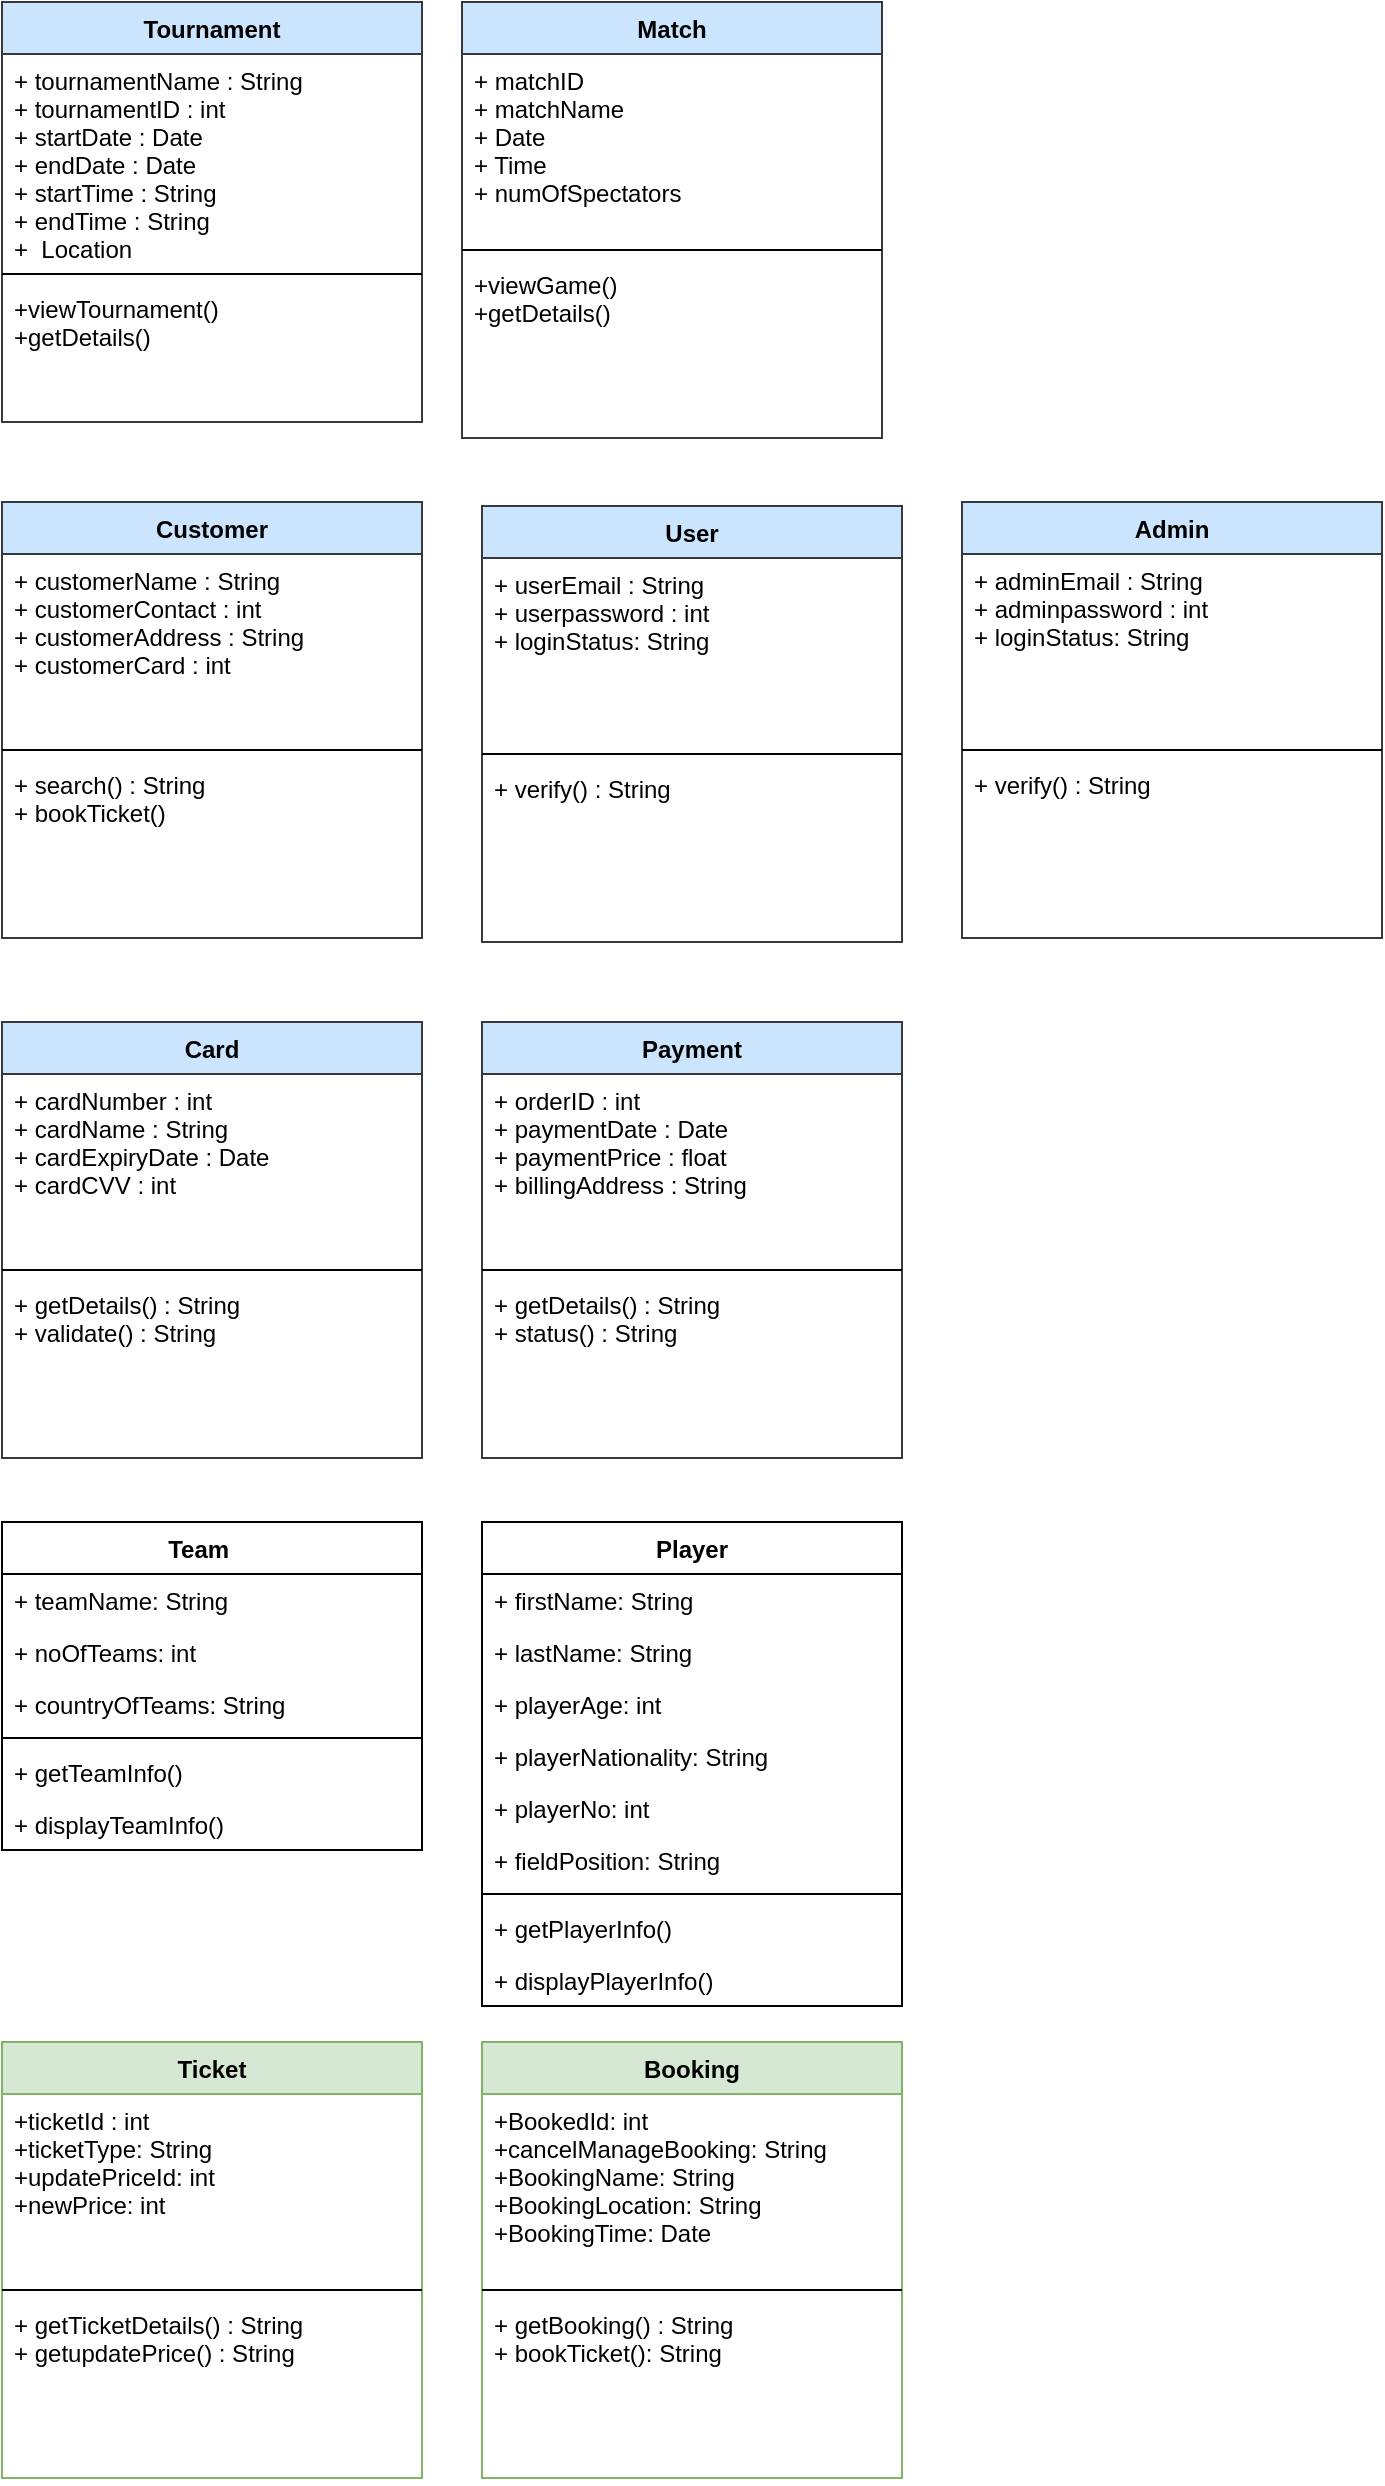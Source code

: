 <mxfile version="16.5.1" type="device"><diagram id="3vQWCCMsdnznFAsSoAzz" name="Page-1"><mxGraphModel dx="1422" dy="865" grid="1" gridSize="10" guides="1" tooltips="1" connect="1" arrows="1" fold="1" page="1" pageScale="1" pageWidth="850" pageHeight="1100" math="0" shadow="0"><root><mxCell id="0"/><mxCell id="1" parent="0"/><mxCell id="2He61HrRKC17P1RRRX-F-1" value="Tournament" style="swimlane;fontStyle=1;align=center;verticalAlign=top;childLayout=stackLayout;horizontal=1;startSize=26;horizontalStack=0;resizeParent=1;resizeParentMax=0;resizeLast=0;collapsible=1;marginBottom=0;fillColor=#cce5ff;strokeColor=#36393d;" parent="1" vertex="1"><mxGeometry x="80" y="80" width="210" height="210" as="geometry"><mxRectangle x="80" y="80" width="90" height="26" as="alternateBounds"/></mxGeometry></mxCell><mxCell id="2He61HrRKC17P1RRRX-F-2" value="+ tournamentName : String&#10;+ tournamentID : int &#10;+ startDate : Date&#10;+ endDate : Date&#10;+ startTime : String&#10;+ endTime : String&#10;+  Location" style="text;strokeColor=none;fillColor=none;align=left;verticalAlign=top;spacingLeft=4;spacingRight=4;overflow=hidden;rotatable=0;points=[[0,0.5],[1,0.5]];portConstraint=eastwest;" parent="2He61HrRKC17P1RRRX-F-1" vertex="1"><mxGeometry y="26" width="210" height="106" as="geometry"/></mxCell><mxCell id="2He61HrRKC17P1RRRX-F-3" value="" style="line;strokeWidth=1;fillColor=none;align=left;verticalAlign=middle;spacingTop=-1;spacingLeft=3;spacingRight=3;rotatable=0;labelPosition=right;points=[];portConstraint=eastwest;" parent="2He61HrRKC17P1RRRX-F-1" vertex="1"><mxGeometry y="132" width="210" height="8" as="geometry"/></mxCell><mxCell id="2He61HrRKC17P1RRRX-F-4" value="+viewTournament()&#10;+getDetails()" style="text;strokeColor=none;fillColor=none;align=left;verticalAlign=top;spacingLeft=4;spacingRight=4;overflow=hidden;rotatable=0;points=[[0,0.5],[1,0.5]];portConstraint=eastwest;" parent="2He61HrRKC17P1RRRX-F-1" vertex="1"><mxGeometry y="140" width="210" height="70" as="geometry"/></mxCell><mxCell id="2He61HrRKC17P1RRRX-F-8" value="Payment" style="swimlane;fontStyle=1;align=center;verticalAlign=top;childLayout=stackLayout;horizontal=1;startSize=26;horizontalStack=0;resizeParent=1;resizeParentMax=0;resizeLast=0;collapsible=1;marginBottom=0;fillColor=#cce5ff;strokeColor=#36393d;" parent="1" vertex="1"><mxGeometry x="320" y="590" width="210" height="218" as="geometry"><mxRectangle x="80" y="80" width="90" height="26" as="alternateBounds"/></mxGeometry></mxCell><mxCell id="2He61HrRKC17P1RRRX-F-9" value="+ orderID : int&#10;+ paymentDate : Date&#10;+ paymentPrice : float&#10;+ billingAddress : String" style="text;strokeColor=none;fillColor=none;align=left;verticalAlign=top;spacingLeft=4;spacingRight=4;overflow=hidden;rotatable=0;points=[[0,0.5],[1,0.5]];portConstraint=eastwest;" parent="2He61HrRKC17P1RRRX-F-8" vertex="1"><mxGeometry y="26" width="210" height="94" as="geometry"/></mxCell><mxCell id="2He61HrRKC17P1RRRX-F-10" value="" style="line;strokeWidth=1;fillColor=none;align=left;verticalAlign=middle;spacingTop=-1;spacingLeft=3;spacingRight=3;rotatable=0;labelPosition=right;points=[];portConstraint=eastwest;" parent="2He61HrRKC17P1RRRX-F-8" vertex="1"><mxGeometry y="120" width="210" height="8" as="geometry"/></mxCell><mxCell id="2He61HrRKC17P1RRRX-F-11" value="+ getDetails() : String&#10;+ status() : String" style="text;strokeColor=none;fillColor=none;align=left;verticalAlign=top;spacingLeft=4;spacingRight=4;overflow=hidden;rotatable=0;points=[[0,0.5],[1,0.5]];portConstraint=eastwest;" parent="2He61HrRKC17P1RRRX-F-8" vertex="1"><mxGeometry y="128" width="210" height="90" as="geometry"/></mxCell><mxCell id="2He61HrRKC17P1RRRX-F-12" value="Card" style="swimlane;fontStyle=1;align=center;verticalAlign=top;childLayout=stackLayout;horizontal=1;startSize=26;horizontalStack=0;resizeParent=1;resizeParentMax=0;resizeLast=0;collapsible=1;marginBottom=0;fillColor=#cce5ff;strokeColor=#36393d;" parent="1" vertex="1"><mxGeometry x="80" y="590" width="210" height="218" as="geometry"><mxRectangle x="80" y="80" width="90" height="26" as="alternateBounds"/></mxGeometry></mxCell><mxCell id="2He61HrRKC17P1RRRX-F-13" value="+ cardNumber : int&#10;+ cardName : String&#10;+ cardExpiryDate : Date&#10;+ cardCVV : int" style="text;strokeColor=none;fillColor=none;align=left;verticalAlign=top;spacingLeft=4;spacingRight=4;overflow=hidden;rotatable=0;points=[[0,0.5],[1,0.5]];portConstraint=eastwest;" parent="2He61HrRKC17P1RRRX-F-12" vertex="1"><mxGeometry y="26" width="210" height="94" as="geometry"/></mxCell><mxCell id="2He61HrRKC17P1RRRX-F-14" value="" style="line;strokeWidth=1;fillColor=none;align=left;verticalAlign=middle;spacingTop=-1;spacingLeft=3;spacingRight=3;rotatable=0;labelPosition=right;points=[];portConstraint=eastwest;" parent="2He61HrRKC17P1RRRX-F-12" vertex="1"><mxGeometry y="120" width="210" height="8" as="geometry"/></mxCell><mxCell id="2He61HrRKC17P1RRRX-F-15" value="+ getDetails() : String&#10;+ validate() : String" style="text;strokeColor=none;fillColor=none;align=left;verticalAlign=top;spacingLeft=4;spacingRight=4;overflow=hidden;rotatable=0;points=[[0,0.5],[1,0.5]];portConstraint=eastwest;" parent="2He61HrRKC17P1RRRX-F-12" vertex="1"><mxGeometry y="128" width="210" height="90" as="geometry"/></mxCell><mxCell id="2He61HrRKC17P1RRRX-F-16" value="Customer" style="swimlane;fontStyle=1;align=center;verticalAlign=top;childLayout=stackLayout;horizontal=1;startSize=26;horizontalStack=0;resizeParent=1;resizeParentMax=0;resizeLast=0;collapsible=1;marginBottom=0;fillColor=#cce5ff;strokeColor=#36393d;" parent="1" vertex="1"><mxGeometry x="80" y="330" width="210" height="218" as="geometry"><mxRectangle x="80" y="80" width="90" height="26" as="alternateBounds"/></mxGeometry></mxCell><mxCell id="2He61HrRKC17P1RRRX-F-17" value="+ customerName : String&#10;+ customerContact : int &#10;+ customerAddress : String&#10;+ customerCard : int" style="text;strokeColor=none;fillColor=none;align=left;verticalAlign=top;spacingLeft=4;spacingRight=4;overflow=hidden;rotatable=0;points=[[0,0.5],[1,0.5]];portConstraint=eastwest;" parent="2He61HrRKC17P1RRRX-F-16" vertex="1"><mxGeometry y="26" width="210" height="94" as="geometry"/></mxCell><mxCell id="2He61HrRKC17P1RRRX-F-18" value="" style="line;strokeWidth=1;fillColor=none;align=left;verticalAlign=middle;spacingTop=-1;spacingLeft=3;spacingRight=3;rotatable=0;labelPosition=right;points=[];portConstraint=eastwest;" parent="2He61HrRKC17P1RRRX-F-16" vertex="1"><mxGeometry y="120" width="210" height="8" as="geometry"/></mxCell><mxCell id="2He61HrRKC17P1RRRX-F-19" value="+ search() : String&#10;+ bookTicket()" style="text;strokeColor=none;fillColor=none;align=left;verticalAlign=top;spacingLeft=4;spacingRight=4;overflow=hidden;rotatable=0;points=[[0,0.5],[1,0.5]];portConstraint=eastwest;" parent="2He61HrRKC17P1RRRX-F-16" vertex="1"><mxGeometry y="128" width="210" height="90" as="geometry"/></mxCell><mxCell id="2He61HrRKC17P1RRRX-F-20" value="User" style="swimlane;fontStyle=1;align=center;verticalAlign=top;childLayout=stackLayout;horizontal=1;startSize=26;horizontalStack=0;resizeParent=1;resizeParentMax=0;resizeLast=0;collapsible=1;marginBottom=0;fillColor=#cce5ff;strokeColor=#36393d;" parent="1" vertex="1"><mxGeometry x="320" y="332" width="210" height="218" as="geometry"><mxRectangle x="80" y="80" width="90" height="26" as="alternateBounds"/></mxGeometry></mxCell><mxCell id="2He61HrRKC17P1RRRX-F-21" value="+ userEmail : String&#10;+ userpassword : int &#10;+ loginStatus: String&#10;" style="text;strokeColor=none;fillColor=none;align=left;verticalAlign=top;spacingLeft=4;spacingRight=4;overflow=hidden;rotatable=0;points=[[0,0.5],[1,0.5]];portConstraint=eastwest;" parent="2He61HrRKC17P1RRRX-F-20" vertex="1"><mxGeometry y="26" width="210" height="94" as="geometry"/></mxCell><mxCell id="2He61HrRKC17P1RRRX-F-22" value="" style="line;strokeWidth=1;fillColor=none;align=left;verticalAlign=middle;spacingTop=-1;spacingLeft=3;spacingRight=3;rotatable=0;labelPosition=right;points=[];portConstraint=eastwest;" parent="2He61HrRKC17P1RRRX-F-20" vertex="1"><mxGeometry y="120" width="210" height="8" as="geometry"/></mxCell><mxCell id="2He61HrRKC17P1RRRX-F-23" value="+ verify() : String&#10;" style="text;strokeColor=none;fillColor=none;align=left;verticalAlign=top;spacingLeft=4;spacingRight=4;overflow=hidden;rotatable=0;points=[[0,0.5],[1,0.5]];portConstraint=eastwest;" parent="2He61HrRKC17P1RRRX-F-20" vertex="1"><mxGeometry y="128" width="210" height="90" as="geometry"/></mxCell><mxCell id="2He61HrRKC17P1RRRX-F-24" value="Admin" style="swimlane;fontStyle=1;align=center;verticalAlign=top;childLayout=stackLayout;horizontal=1;startSize=26;horizontalStack=0;resizeParent=1;resizeParentMax=0;resizeLast=0;collapsible=1;marginBottom=0;fillColor=#cce5ff;strokeColor=#36393d;" parent="1" vertex="1"><mxGeometry x="560" y="330" width="210" height="218" as="geometry"><mxRectangle x="80" y="80" width="90" height="26" as="alternateBounds"/></mxGeometry></mxCell><mxCell id="2He61HrRKC17P1RRRX-F-25" value="+ adminEmail : String&#10;+ adminpassword : int &#10;+ loginStatus: String&#10;" style="text;strokeColor=none;fillColor=none;align=left;verticalAlign=top;spacingLeft=4;spacingRight=4;overflow=hidden;rotatable=0;points=[[0,0.5],[1,0.5]];portConstraint=eastwest;" parent="2He61HrRKC17P1RRRX-F-24" vertex="1"><mxGeometry y="26" width="210" height="94" as="geometry"/></mxCell><mxCell id="2He61HrRKC17P1RRRX-F-26" value="" style="line;strokeWidth=1;fillColor=none;align=left;verticalAlign=middle;spacingTop=-1;spacingLeft=3;spacingRight=3;rotatable=0;labelPosition=right;points=[];portConstraint=eastwest;" parent="2He61HrRKC17P1RRRX-F-24" vertex="1"><mxGeometry y="120" width="210" height="8" as="geometry"/></mxCell><mxCell id="2He61HrRKC17P1RRRX-F-27" value="+ verify() : String &#10;" style="text;strokeColor=none;fillColor=none;align=left;verticalAlign=top;spacingLeft=4;spacingRight=4;overflow=hidden;rotatable=0;points=[[0,0.5],[1,0.5]];portConstraint=eastwest;" parent="2He61HrRKC17P1RRRX-F-24" vertex="1"><mxGeometry y="128" width="210" height="90" as="geometry"/></mxCell><mxCell id="BkMYq1b999UjwdwLUqjT-1" value="Match" style="swimlane;fontStyle=1;align=center;verticalAlign=top;childLayout=stackLayout;horizontal=1;startSize=26;horizontalStack=0;resizeParent=1;resizeParentMax=0;resizeLast=0;collapsible=1;marginBottom=0;fillColor=#cce5ff;strokeColor=#36393d;" parent="1" vertex="1"><mxGeometry x="310" y="80" width="210" height="218" as="geometry"><mxRectangle x="80" y="80" width="90" height="26" as="alternateBounds"/></mxGeometry></mxCell><mxCell id="BkMYq1b999UjwdwLUqjT-2" value="+ matchID&#10;+ matchName&#10;+ Date&#10;+ Time&#10;+ numOfSpectators" style="text;strokeColor=none;fillColor=none;align=left;verticalAlign=top;spacingLeft=4;spacingRight=4;overflow=hidden;rotatable=0;points=[[0,0.5],[1,0.5]];portConstraint=eastwest;" parent="BkMYq1b999UjwdwLUqjT-1" vertex="1"><mxGeometry y="26" width="210" height="94" as="geometry"/></mxCell><mxCell id="BkMYq1b999UjwdwLUqjT-3" value="" style="line;strokeWidth=1;fillColor=none;align=left;verticalAlign=middle;spacingTop=-1;spacingLeft=3;spacingRight=3;rotatable=0;labelPosition=right;points=[];portConstraint=eastwest;" parent="BkMYq1b999UjwdwLUqjT-1" vertex="1"><mxGeometry y="120" width="210" height="8" as="geometry"/></mxCell><mxCell id="BkMYq1b999UjwdwLUqjT-4" value="+viewGame()&#10;+getDetails()" style="text;strokeColor=none;fillColor=none;align=left;verticalAlign=top;spacingLeft=4;spacingRight=4;overflow=hidden;rotatable=0;points=[[0,0.5],[1,0.5]];portConstraint=eastwest;" parent="BkMYq1b999UjwdwLUqjT-1" vertex="1"><mxGeometry y="128" width="210" height="90" as="geometry"/></mxCell><mxCell id="DRUSvfGEoB0nMEpfRxhF-1" value="Team    " style="swimlane;fontStyle=1;align=center;verticalAlign=top;childLayout=stackLayout;horizontal=1;startSize=26;horizontalStack=0;resizeParent=1;resizeParentMax=0;resizeLast=0;collapsible=1;marginBottom=0;" parent="1" vertex="1"><mxGeometry x="80" y="840" width="210" height="164" as="geometry"/></mxCell><mxCell id="DRUSvfGEoB0nMEpfRxhF-2" value="+ teamName: String" style="text;strokeColor=none;fillColor=none;align=left;verticalAlign=top;spacingLeft=4;spacingRight=4;overflow=hidden;rotatable=0;points=[[0,0.5],[1,0.5]];portConstraint=eastwest;" parent="DRUSvfGEoB0nMEpfRxhF-1" vertex="1"><mxGeometry y="26" width="210" height="26" as="geometry"/></mxCell><mxCell id="DRUSvfGEoB0nMEpfRxhF-3" value="+ noOfTeams: int" style="text;strokeColor=none;fillColor=none;align=left;verticalAlign=top;spacingLeft=4;spacingRight=4;overflow=hidden;rotatable=0;points=[[0,0.5],[1,0.5]];portConstraint=eastwest;" parent="DRUSvfGEoB0nMEpfRxhF-1" vertex="1"><mxGeometry y="52" width="210" height="26" as="geometry"/></mxCell><mxCell id="DRUSvfGEoB0nMEpfRxhF-4" value="+ countryOfTeams: String" style="text;strokeColor=none;fillColor=none;align=left;verticalAlign=top;spacingLeft=4;spacingRight=4;overflow=hidden;rotatable=0;points=[[0,0.5],[1,0.5]];portConstraint=eastwest;" parent="DRUSvfGEoB0nMEpfRxhF-1" vertex="1"><mxGeometry y="78" width="210" height="26" as="geometry"/></mxCell><mxCell id="DRUSvfGEoB0nMEpfRxhF-5" value="" style="line;strokeWidth=1;fillColor=none;align=left;verticalAlign=middle;spacingTop=-1;spacingLeft=3;spacingRight=3;rotatable=0;labelPosition=right;points=[];portConstraint=eastwest;" parent="DRUSvfGEoB0nMEpfRxhF-1" vertex="1"><mxGeometry y="104" width="210" height="8" as="geometry"/></mxCell><mxCell id="DRUSvfGEoB0nMEpfRxhF-6" value="+ getTeamInfo()" style="text;strokeColor=none;fillColor=none;align=left;verticalAlign=top;spacingLeft=4;spacingRight=4;overflow=hidden;rotatable=0;points=[[0,0.5],[1,0.5]];portConstraint=eastwest;" parent="DRUSvfGEoB0nMEpfRxhF-1" vertex="1"><mxGeometry y="112" width="210" height="26" as="geometry"/></mxCell><mxCell id="DRUSvfGEoB0nMEpfRxhF-7" value="+ displayTeamInfo()" style="text;strokeColor=none;fillColor=none;align=left;verticalAlign=top;spacingLeft=4;spacingRight=4;overflow=hidden;rotatable=0;points=[[0,0.5],[1,0.5]];portConstraint=eastwest;" parent="DRUSvfGEoB0nMEpfRxhF-1" vertex="1"><mxGeometry y="138" width="210" height="26" as="geometry"/></mxCell><mxCell id="DRUSvfGEoB0nMEpfRxhF-8" value="Player" style="swimlane;fontStyle=1;align=center;verticalAlign=top;childLayout=stackLayout;horizontal=1;startSize=26;horizontalStack=0;resizeParent=1;resizeParentMax=0;resizeLast=0;collapsible=1;marginBottom=0;" parent="1" vertex="1"><mxGeometry x="320" y="840" width="210" height="242" as="geometry"/></mxCell><mxCell id="DRUSvfGEoB0nMEpfRxhF-9" value="+ firstName: String" style="text;strokeColor=none;fillColor=none;align=left;verticalAlign=top;spacingLeft=4;spacingRight=4;overflow=hidden;rotatable=0;points=[[0,0.5],[1,0.5]];portConstraint=eastwest;" parent="DRUSvfGEoB0nMEpfRxhF-8" vertex="1"><mxGeometry y="26" width="210" height="26" as="geometry"/></mxCell><mxCell id="DRUSvfGEoB0nMEpfRxhF-10" value="+ lastName: String" style="text;strokeColor=none;fillColor=none;align=left;verticalAlign=top;spacingLeft=4;spacingRight=4;overflow=hidden;rotatable=0;points=[[0,0.5],[1,0.5]];portConstraint=eastwest;" parent="DRUSvfGEoB0nMEpfRxhF-8" vertex="1"><mxGeometry y="52" width="210" height="26" as="geometry"/></mxCell><mxCell id="DRUSvfGEoB0nMEpfRxhF-11" value="+ playerAge: int" style="text;strokeColor=none;fillColor=none;align=left;verticalAlign=top;spacingLeft=4;spacingRight=4;overflow=hidden;rotatable=0;points=[[0,0.5],[1,0.5]];portConstraint=eastwest;" parent="DRUSvfGEoB0nMEpfRxhF-8" vertex="1"><mxGeometry y="78" width="210" height="26" as="geometry"/></mxCell><mxCell id="DRUSvfGEoB0nMEpfRxhF-12" value="+ playerNationality: String" style="text;strokeColor=none;fillColor=none;align=left;verticalAlign=top;spacingLeft=4;spacingRight=4;overflow=hidden;rotatable=0;points=[[0,0.5],[1,0.5]];portConstraint=eastwest;" parent="DRUSvfGEoB0nMEpfRxhF-8" vertex="1"><mxGeometry y="104" width="210" height="26" as="geometry"/></mxCell><mxCell id="DRUSvfGEoB0nMEpfRxhF-13" value="+ playerNo: int" style="text;strokeColor=none;fillColor=none;align=left;verticalAlign=top;spacingLeft=4;spacingRight=4;overflow=hidden;rotatable=0;points=[[0,0.5],[1,0.5]];portConstraint=eastwest;" parent="DRUSvfGEoB0nMEpfRxhF-8" vertex="1"><mxGeometry y="130" width="210" height="26" as="geometry"/></mxCell><mxCell id="DRUSvfGEoB0nMEpfRxhF-14" value="+ fieldPosition: String" style="text;strokeColor=none;fillColor=none;align=left;verticalAlign=top;spacingLeft=4;spacingRight=4;overflow=hidden;rotatable=0;points=[[0,0.5],[1,0.5]];portConstraint=eastwest;" parent="DRUSvfGEoB0nMEpfRxhF-8" vertex="1"><mxGeometry y="156" width="210" height="26" as="geometry"/></mxCell><mxCell id="DRUSvfGEoB0nMEpfRxhF-15" value="" style="line;strokeWidth=1;fillColor=none;align=left;verticalAlign=middle;spacingTop=-1;spacingLeft=3;spacingRight=3;rotatable=0;labelPosition=right;points=[];portConstraint=eastwest;" parent="DRUSvfGEoB0nMEpfRxhF-8" vertex="1"><mxGeometry y="182" width="210" height="8" as="geometry"/></mxCell><mxCell id="DRUSvfGEoB0nMEpfRxhF-16" value="+ getPlayerInfo()" style="text;strokeColor=none;fillColor=none;align=left;verticalAlign=top;spacingLeft=4;spacingRight=4;overflow=hidden;rotatable=0;points=[[0,0.5],[1,0.5]];portConstraint=eastwest;" parent="DRUSvfGEoB0nMEpfRxhF-8" vertex="1"><mxGeometry y="190" width="210" height="26" as="geometry"/></mxCell><mxCell id="DRUSvfGEoB0nMEpfRxhF-17" value="+ displayPlayerInfo()" style="text;strokeColor=none;fillColor=none;align=left;verticalAlign=top;spacingLeft=4;spacingRight=4;overflow=hidden;rotatable=0;points=[[0,0.5],[1,0.5]];portConstraint=eastwest;" parent="DRUSvfGEoB0nMEpfRxhF-8" vertex="1"><mxGeometry y="216" width="210" height="26" as="geometry"/></mxCell><mxCell id="DYztdvusBkygnYB6IpJt-1" value="Booking" style="swimlane;fontStyle=1;align=center;verticalAlign=top;childLayout=stackLayout;horizontal=1;startSize=26;horizontalStack=0;resizeParent=1;resizeParentMax=0;resizeLast=0;collapsible=1;marginBottom=0;fillColor=#d5e8d4;strokeColor=#82b366;" parent="1" vertex="1"><mxGeometry x="320" y="1100" width="210" height="218" as="geometry"><mxRectangle x="80" y="80" width="90" height="26" as="alternateBounds"/></mxGeometry></mxCell><mxCell id="DYztdvusBkygnYB6IpJt-2" value="+BookedId: int&#10;+cancelManageBooking: String&#10;+BookingName: String&#10;+BookingLocation: String&#10;+BookingTime: Date&#10;" style="text;strokeColor=none;fillColor=none;align=left;verticalAlign=top;spacingLeft=4;spacingRight=4;overflow=hidden;rotatable=0;points=[[0,0.5],[1,0.5]];portConstraint=eastwest;" parent="DYztdvusBkygnYB6IpJt-1" vertex="1"><mxGeometry y="26" width="210" height="94" as="geometry"/></mxCell><mxCell id="DYztdvusBkygnYB6IpJt-3" value="" style="line;strokeWidth=1;fillColor=none;align=left;verticalAlign=middle;spacingTop=-1;spacingLeft=3;spacingRight=3;rotatable=0;labelPosition=right;points=[];portConstraint=eastwest;" parent="DYztdvusBkygnYB6IpJt-1" vertex="1"><mxGeometry y="120" width="210" height="8" as="geometry"/></mxCell><mxCell id="DYztdvusBkygnYB6IpJt-4" value="+ getBooking() : String&#10;+ bookTicket(): String" style="text;strokeColor=none;fillColor=none;align=left;verticalAlign=top;spacingLeft=4;spacingRight=4;overflow=hidden;rotatable=0;points=[[0,0.5],[1,0.5]];portConstraint=eastwest;fontColor=#000000;" parent="DYztdvusBkygnYB6IpJt-1" vertex="1"><mxGeometry y="128" width="210" height="90" as="geometry"/></mxCell><mxCell id="DYztdvusBkygnYB6IpJt-5" value="Ticket" style="swimlane;fontStyle=1;align=center;verticalAlign=top;childLayout=stackLayout;horizontal=1;startSize=26;horizontalStack=0;resizeParent=1;resizeParentMax=0;resizeLast=0;collapsible=1;marginBottom=0;fillColor=#d5e8d4;strokeColor=#82b366;" parent="1" vertex="1"><mxGeometry x="80" y="1100" width="210" height="218" as="geometry"><mxRectangle x="80" y="80" width="90" height="26" as="alternateBounds"/></mxGeometry></mxCell><mxCell id="DYztdvusBkygnYB6IpJt-6" value="+ticketId : int&#10;+ticketType: String&#10;+updatePriceId: int &#10;+newPrice: int&#10;" style="text;strokeColor=none;fillColor=none;align=left;verticalAlign=top;spacingLeft=4;spacingRight=4;overflow=hidden;rotatable=0;points=[[0,0.5],[1,0.5]];portConstraint=eastwest;" parent="DYztdvusBkygnYB6IpJt-5" vertex="1"><mxGeometry y="26" width="210" height="94" as="geometry"/></mxCell><mxCell id="DYztdvusBkygnYB6IpJt-7" value="" style="line;strokeWidth=1;fillColor=none;align=left;verticalAlign=middle;spacingTop=-1;spacingLeft=3;spacingRight=3;rotatable=0;labelPosition=right;points=[];portConstraint=eastwest;" parent="DYztdvusBkygnYB6IpJt-5" vertex="1"><mxGeometry y="120" width="210" height="8" as="geometry"/></mxCell><mxCell id="DYztdvusBkygnYB6IpJt-8" value="+ getTicketDetails() : String&#10;+ getupdatePrice() : String&#10;" style="text;strokeColor=none;fillColor=none;align=left;verticalAlign=top;spacingLeft=4;spacingRight=4;overflow=hidden;rotatable=0;points=[[0,0.5],[1,0.5]];portConstraint=eastwest;fontColor=#000000;" parent="DYztdvusBkygnYB6IpJt-5" vertex="1"><mxGeometry y="128" width="210" height="90" as="geometry"/></mxCell></root></mxGraphModel></diagram></mxfile>